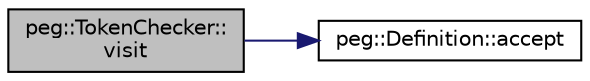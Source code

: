 digraph "peg::TokenChecker::visit"
{
 // LATEX_PDF_SIZE
  edge [fontname="Helvetica",fontsize="10",labelfontname="Helvetica",labelfontsize="10"];
  node [fontname="Helvetica",fontsize="10",shape=record];
  rankdir="LR";
  Node1 [label="peg::TokenChecker::\lvisit",height=0.2,width=0.4,color="black", fillcolor="grey75", style="filled", fontcolor="black",tooltip=" "];
  Node1 -> Node2 [color="midnightblue",fontsize="10",style="solid",fontname="Helvetica"];
  Node2 [label="peg::Definition::accept",height=0.2,width=0.4,color="black", fillcolor="white", style="filled",URL="$classpeg_1_1Definition.html#ada8991cee43bd63b8273eccd8a29c33b",tooltip=" "];
}
